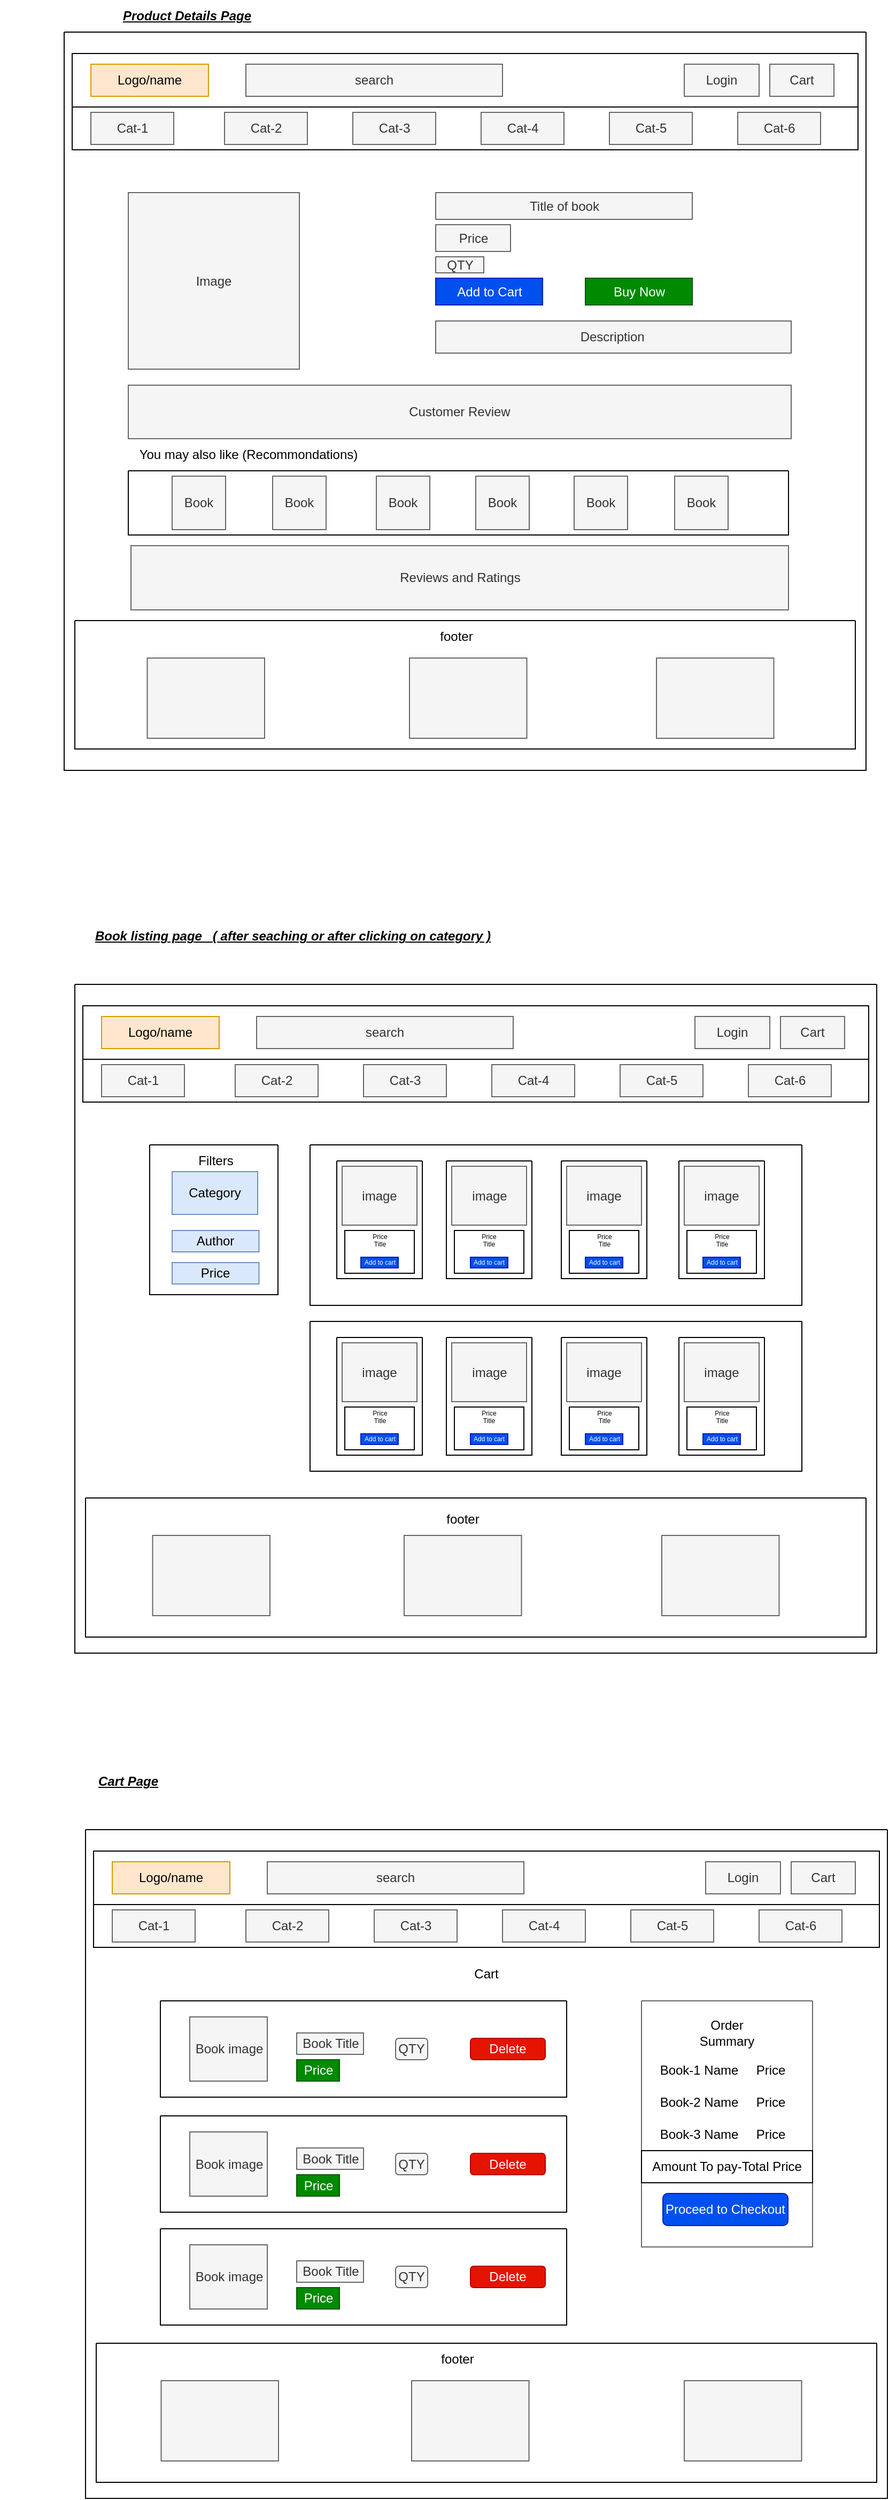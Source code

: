 <mxfile version="20.8.16" type="device"><diagram name="Page-1" id="OksWtArrL_tPQsCwZzi4"><mxGraphModel dx="1034" dy="1102" grid="1" gridSize="10" guides="1" tooltips="1" connect="1" arrows="1" fold="1" page="1" pageScale="1" pageWidth="850" pageHeight="1100" background="none" math="0" shadow="0"><root><mxCell id="0"/><mxCell id="1" parent="0"/><mxCell id="IstqmF2lYMvoqF9D-1eV-77" value="Product Details Page" style="text;html=1;align=center;verticalAlign=middle;whiteSpace=wrap;rounded=0;fontStyle=7" parent="1" vertex="1"><mxGeometry x="1270" y="60" width="170" height="30" as="geometry"/></mxCell><mxCell id="IstqmF2lYMvoqF9D-1eV-129" value="Book listing page&amp;nbsp; &amp;nbsp;( after seaching or after clicking on category )" style="text;html=1;align=center;verticalAlign=middle;whiteSpace=wrap;rounded=0;fontStyle=7" parent="1" vertex="1"><mxGeometry x="1180" y="920" width="548.25" height="30" as="geometry"/></mxCell><mxCell id="_eiZvuRm5jtYakqoUk0P-17" value="" style="swimlane;startSize=0;" parent="1" vertex="1"><mxGeometry x="1240" y="90" width="750" height="690" as="geometry"/></mxCell><mxCell id="_eiZvuRm5jtYakqoUk0P-18" value="" style="rounded=0;whiteSpace=wrap;html=1;" parent="_eiZvuRm5jtYakqoUk0P-17" vertex="1"><mxGeometry x="7.5" y="20" width="735" height="50" as="geometry"/></mxCell><mxCell id="_eiZvuRm5jtYakqoUk0P-19" value="Logo/name" style="rounded=0;whiteSpace=wrap;html=1;fillColor=#ffe6cc;strokeColor=#d79b00;" parent="_eiZvuRm5jtYakqoUk0P-17" vertex="1"><mxGeometry x="25" y="30" width="110" height="30" as="geometry"/></mxCell><mxCell id="_eiZvuRm5jtYakqoUk0P-20" value="search" style="rounded=0;whiteSpace=wrap;html=1;fillColor=#f5f5f5;fontColor=#333333;strokeColor=#666666;" parent="_eiZvuRm5jtYakqoUk0P-17" vertex="1"><mxGeometry x="170" y="30" width="240" height="30" as="geometry"/></mxCell><mxCell id="_eiZvuRm5jtYakqoUk0P-21" value="Login" style="rounded=0;whiteSpace=wrap;html=1;fillColor=#f5f5f5;fontColor=#333333;strokeColor=#666666;" parent="_eiZvuRm5jtYakqoUk0P-17" vertex="1"><mxGeometry x="580" y="30" width="70" height="30" as="geometry"/></mxCell><mxCell id="_eiZvuRm5jtYakqoUk0P-22" value="Cart" style="rounded=0;whiteSpace=wrap;html=1;fillColor=#f5f5f5;fontColor=#333333;strokeColor=#666666;" parent="_eiZvuRm5jtYakqoUk0P-17" vertex="1"><mxGeometry x="660" y="30" width="60" height="30" as="geometry"/></mxCell><mxCell id="_eiZvuRm5jtYakqoUk0P-23" value="" style="rounded=0;whiteSpace=wrap;html=1;" parent="_eiZvuRm5jtYakqoUk0P-17" vertex="1"><mxGeometry x="7.5" y="70" width="735" height="40" as="geometry"/></mxCell><mxCell id="_eiZvuRm5jtYakqoUk0P-24" value="Cat-1" style="rounded=0;whiteSpace=wrap;html=1;fillColor=#f5f5f5;fontColor=#333333;strokeColor=#666666;" parent="_eiZvuRm5jtYakqoUk0P-17" vertex="1"><mxGeometry x="25" y="75" width="77.5" height="30" as="geometry"/></mxCell><mxCell id="_eiZvuRm5jtYakqoUk0P-25" value="Cat-2" style="rounded=0;whiteSpace=wrap;html=1;fillColor=#f5f5f5;fontColor=#333333;strokeColor=#666666;" parent="_eiZvuRm5jtYakqoUk0P-17" vertex="1"><mxGeometry x="150" y="75" width="77.5" height="30" as="geometry"/></mxCell><mxCell id="_eiZvuRm5jtYakqoUk0P-26" value="Cat-3" style="rounded=0;whiteSpace=wrap;html=1;fillColor=#f5f5f5;fontColor=#333333;strokeColor=#666666;" parent="_eiZvuRm5jtYakqoUk0P-17" vertex="1"><mxGeometry x="270" y="75" width="77.5" height="30" as="geometry"/></mxCell><mxCell id="_eiZvuRm5jtYakqoUk0P-27" value="Cat-4" style="rounded=0;whiteSpace=wrap;html=1;fillColor=#f5f5f5;fontColor=#333333;strokeColor=#666666;" parent="_eiZvuRm5jtYakqoUk0P-17" vertex="1"><mxGeometry x="390" y="75" width="77.5" height="30" as="geometry"/></mxCell><mxCell id="_eiZvuRm5jtYakqoUk0P-28" value="Cat-5" style="rounded=0;whiteSpace=wrap;html=1;fillColor=#f5f5f5;fontColor=#333333;strokeColor=#666666;" parent="_eiZvuRm5jtYakqoUk0P-17" vertex="1"><mxGeometry x="510" y="75" width="77.5" height="30" as="geometry"/></mxCell><mxCell id="_eiZvuRm5jtYakqoUk0P-29" value="Cat-6" style="rounded=0;whiteSpace=wrap;html=1;fillColor=#f5f5f5;fontColor=#333333;strokeColor=#666666;" parent="_eiZvuRm5jtYakqoUk0P-17" vertex="1"><mxGeometry x="630" y="75" width="77.5" height="30" as="geometry"/></mxCell><mxCell id="_eiZvuRm5jtYakqoUk0P-30" value="Image" style="rounded=0;whiteSpace=wrap;html=1;fillColor=#f5f5f5;fontColor=#333333;strokeColor=#666666;" parent="_eiZvuRm5jtYakqoUk0P-17" vertex="1"><mxGeometry x="60" y="150" width="160" height="165" as="geometry"/></mxCell><mxCell id="_eiZvuRm5jtYakqoUk0P-31" value="Title of book" style="rounded=0;whiteSpace=wrap;html=1;fillColor=#f5f5f5;fontColor=#333333;strokeColor=#666666;" parent="_eiZvuRm5jtYakqoUk0P-17" vertex="1"><mxGeometry x="347.5" y="150" width="240" height="25" as="geometry"/></mxCell><mxCell id="_eiZvuRm5jtYakqoUk0P-32" value="Price" style="rounded=0;whiteSpace=wrap;html=1;fillColor=#f5f5f5;fontColor=#333333;strokeColor=#666666;" parent="_eiZvuRm5jtYakqoUk0P-17" vertex="1"><mxGeometry x="347.5" y="180" width="70" height="25" as="geometry"/></mxCell><mxCell id="_eiZvuRm5jtYakqoUk0P-33" value="QTY" style="rounded=0;whiteSpace=wrap;html=1;fillColor=#f5f5f5;fontColor=#333333;strokeColor=#666666;" parent="_eiZvuRm5jtYakqoUk0P-17" vertex="1"><mxGeometry x="347.5" y="210" width="45" height="15" as="geometry"/></mxCell><mxCell id="_eiZvuRm5jtYakqoUk0P-34" value="Buy Now" style="rounded=0;whiteSpace=wrap;html=1;fillColor=#008a00;fontColor=#ffffff;strokeColor=#005700;" parent="_eiZvuRm5jtYakqoUk0P-17" vertex="1"><mxGeometry x="487.5" y="230" width="100" height="25" as="geometry"/></mxCell><mxCell id="_eiZvuRm5jtYakqoUk0P-35" value="Add to Cart" style="rounded=0;whiteSpace=wrap;html=1;fillColor=#0050ef;fontColor=#ffffff;strokeColor=#001DBC;" parent="_eiZvuRm5jtYakqoUk0P-17" vertex="1"><mxGeometry x="347.5" y="230" width="100" height="25" as="geometry"/></mxCell><mxCell id="_eiZvuRm5jtYakqoUk0P-36" value="Description&amp;nbsp;" style="rounded=0;whiteSpace=wrap;html=1;fillColor=#f5f5f5;fontColor=#333333;strokeColor=#666666;" parent="_eiZvuRm5jtYakqoUk0P-17" vertex="1"><mxGeometry x="347.5" y="270" width="332.5" height="30" as="geometry"/></mxCell><mxCell id="_eiZvuRm5jtYakqoUk0P-37" value="Customer Review" style="rounded=0;whiteSpace=wrap;html=1;fillColor=#f5f5f5;strokeColor=#666666;fontColor=#333333;" parent="_eiZvuRm5jtYakqoUk0P-17" vertex="1"><mxGeometry x="60" y="330" width="620" height="50" as="geometry"/></mxCell><mxCell id="_eiZvuRm5jtYakqoUk0P-38" value="" style="swimlane;startSize=0;" parent="_eiZvuRm5jtYakqoUk0P-17" vertex="1"><mxGeometry x="60" y="410" width="617.5" height="60" as="geometry"/></mxCell><mxCell id="_eiZvuRm5jtYakqoUk0P-39" value="Book" style="rounded=0;whiteSpace=wrap;html=1;fillColor=#f5f5f5;fontColor=#333333;strokeColor=#666666;" parent="_eiZvuRm5jtYakqoUk0P-38" vertex="1"><mxGeometry x="41" y="5" width="50" height="50" as="geometry"/></mxCell><mxCell id="_eiZvuRm5jtYakqoUk0P-40" value="Book" style="rounded=0;whiteSpace=wrap;html=1;fillColor=#f5f5f5;fontColor=#333333;strokeColor=#666666;" parent="_eiZvuRm5jtYakqoUk0P-38" vertex="1"><mxGeometry x="135" y="5" width="50" height="50" as="geometry"/></mxCell><mxCell id="_eiZvuRm5jtYakqoUk0P-41" value="Book" style="rounded=0;whiteSpace=wrap;html=1;fillColor=#f5f5f5;fontColor=#333333;strokeColor=#666666;" parent="_eiZvuRm5jtYakqoUk0P-38" vertex="1"><mxGeometry x="232" y="5" width="50" height="50" as="geometry"/></mxCell><mxCell id="_eiZvuRm5jtYakqoUk0P-42" value="Book" style="rounded=0;whiteSpace=wrap;html=1;fillColor=#f5f5f5;fontColor=#333333;strokeColor=#666666;" parent="_eiZvuRm5jtYakqoUk0P-38" vertex="1"><mxGeometry x="325" y="5" width="50" height="50" as="geometry"/></mxCell><mxCell id="_eiZvuRm5jtYakqoUk0P-43" value="Book" style="rounded=0;whiteSpace=wrap;html=1;fillColor=#f5f5f5;fontColor=#333333;strokeColor=#666666;" parent="_eiZvuRm5jtYakqoUk0P-38" vertex="1"><mxGeometry x="417" y="5" width="50" height="50" as="geometry"/></mxCell><mxCell id="_eiZvuRm5jtYakqoUk0P-44" value="Book" style="rounded=0;whiteSpace=wrap;html=1;fillColor=#f5f5f5;fontColor=#333333;strokeColor=#666666;" parent="_eiZvuRm5jtYakqoUk0P-38" vertex="1"><mxGeometry x="511" y="5" width="50" height="50" as="geometry"/></mxCell><mxCell id="_eiZvuRm5jtYakqoUk0P-46" value="Reviews and Ratings" style="rounded=0;whiteSpace=wrap;html=1;fillColor=#f5f5f5;strokeColor=#666666;fontColor=#333333;" parent="_eiZvuRm5jtYakqoUk0P-17" vertex="1"><mxGeometry x="62.5" y="480" width="615" height="60" as="geometry"/></mxCell><mxCell id="_eiZvuRm5jtYakqoUk0P-45" value="You may also like (Recommondations)" style="text;html=1;align=center;verticalAlign=middle;whiteSpace=wrap;rounded=0;" parent="_eiZvuRm5jtYakqoUk0P-17" vertex="1"><mxGeometry x="45" y="380" width="255" height="30" as="geometry"/></mxCell><mxCell id="_eiZvuRm5jtYakqoUk0P-106" value="" style="swimlane;startSize=0;" parent="_eiZvuRm5jtYakqoUk0P-17" vertex="1"><mxGeometry x="10" y="550" width="730" height="120" as="geometry"/></mxCell><mxCell id="_eiZvuRm5jtYakqoUk0P-107" value="" style="rounded=0;whiteSpace=wrap;html=1;fillColor=#f5f5f5;fontColor=#333333;strokeColor=#666666;" parent="_eiZvuRm5jtYakqoUk0P-106" vertex="1"><mxGeometry x="67.75" y="35" width="109.75" height="75" as="geometry"/></mxCell><mxCell id="_eiZvuRm5jtYakqoUk0P-108" value="" style="rounded=0;whiteSpace=wrap;html=1;fillColor=#f5f5f5;fontColor=#333333;strokeColor=#666666;" parent="_eiZvuRm5jtYakqoUk0P-106" vertex="1"><mxGeometry x="313" y="35" width="109.75" height="75" as="geometry"/></mxCell><mxCell id="_eiZvuRm5jtYakqoUk0P-109" value="" style="rounded=0;whiteSpace=wrap;html=1;fillColor=#f5f5f5;fontColor=#333333;strokeColor=#666666;" parent="_eiZvuRm5jtYakqoUk0P-106" vertex="1"><mxGeometry x="544" y="35" width="109.75" height="75" as="geometry"/></mxCell><mxCell id="_eiZvuRm5jtYakqoUk0P-110" value="footer" style="text;html=1;strokeColor=none;fillColor=none;align=center;verticalAlign=middle;whiteSpace=wrap;rounded=0;" parent="_eiZvuRm5jtYakqoUk0P-106" vertex="1"><mxGeometry x="326.88" width="60" height="30" as="geometry"/></mxCell><mxCell id="XIvPi-Ywjusuaq1_9YB8-2" value="" style="swimlane;startSize=0;" parent="1" vertex="1"><mxGeometry x="1260" y="1770" width="750" height="625" as="geometry"/></mxCell><mxCell id="XIvPi-Ywjusuaq1_9YB8-3" value="" style="rounded=0;whiteSpace=wrap;html=1;" parent="XIvPi-Ywjusuaq1_9YB8-2" vertex="1"><mxGeometry x="7.5" y="20" width="735" height="50" as="geometry"/></mxCell><mxCell id="XIvPi-Ywjusuaq1_9YB8-4" value="Logo/name" style="rounded=0;whiteSpace=wrap;html=1;fillColor=#ffe6cc;strokeColor=#d79b00;" parent="XIvPi-Ywjusuaq1_9YB8-2" vertex="1"><mxGeometry x="25" y="30" width="110" height="30" as="geometry"/></mxCell><mxCell id="XIvPi-Ywjusuaq1_9YB8-5" value="search" style="rounded=0;whiteSpace=wrap;html=1;fillColor=#f5f5f5;fontColor=#333333;strokeColor=#666666;" parent="XIvPi-Ywjusuaq1_9YB8-2" vertex="1"><mxGeometry x="170" y="30" width="240" height="30" as="geometry"/></mxCell><mxCell id="XIvPi-Ywjusuaq1_9YB8-6" value="Login" style="rounded=0;whiteSpace=wrap;html=1;fillColor=#f5f5f5;fontColor=#333333;strokeColor=#666666;" parent="XIvPi-Ywjusuaq1_9YB8-2" vertex="1"><mxGeometry x="580" y="30" width="70" height="30" as="geometry"/></mxCell><mxCell id="XIvPi-Ywjusuaq1_9YB8-7" value="Cart" style="rounded=0;whiteSpace=wrap;html=1;fillColor=#f5f5f5;fontColor=#333333;strokeColor=#666666;" parent="XIvPi-Ywjusuaq1_9YB8-2" vertex="1"><mxGeometry x="660" y="30" width="60" height="30" as="geometry"/></mxCell><mxCell id="XIvPi-Ywjusuaq1_9YB8-8" value="" style="rounded=0;whiteSpace=wrap;html=1;" parent="XIvPi-Ywjusuaq1_9YB8-2" vertex="1"><mxGeometry x="7.5" y="70" width="735" height="40" as="geometry"/></mxCell><mxCell id="XIvPi-Ywjusuaq1_9YB8-9" value="Cat-1" style="rounded=0;whiteSpace=wrap;html=1;fillColor=#f5f5f5;fontColor=#333333;strokeColor=#666666;" parent="XIvPi-Ywjusuaq1_9YB8-2" vertex="1"><mxGeometry x="25" y="75" width="77.5" height="30" as="geometry"/></mxCell><mxCell id="XIvPi-Ywjusuaq1_9YB8-10" value="Cat-2" style="rounded=0;whiteSpace=wrap;html=1;fillColor=#f5f5f5;fontColor=#333333;strokeColor=#666666;" parent="XIvPi-Ywjusuaq1_9YB8-2" vertex="1"><mxGeometry x="150" y="75" width="77.5" height="30" as="geometry"/></mxCell><mxCell id="XIvPi-Ywjusuaq1_9YB8-11" value="Cat-3" style="rounded=0;whiteSpace=wrap;html=1;fillColor=#f5f5f5;fontColor=#333333;strokeColor=#666666;" parent="XIvPi-Ywjusuaq1_9YB8-2" vertex="1"><mxGeometry x="270" y="75" width="77.5" height="30" as="geometry"/></mxCell><mxCell id="XIvPi-Ywjusuaq1_9YB8-12" value="Cat-4" style="rounded=0;whiteSpace=wrap;html=1;fillColor=#f5f5f5;fontColor=#333333;strokeColor=#666666;" parent="XIvPi-Ywjusuaq1_9YB8-2" vertex="1"><mxGeometry x="390" y="75" width="77.5" height="30" as="geometry"/></mxCell><mxCell id="XIvPi-Ywjusuaq1_9YB8-13" value="Cat-5" style="rounded=0;whiteSpace=wrap;html=1;fillColor=#f5f5f5;fontColor=#333333;strokeColor=#666666;" parent="XIvPi-Ywjusuaq1_9YB8-2" vertex="1"><mxGeometry x="510" y="75" width="77.5" height="30" as="geometry"/></mxCell><mxCell id="XIvPi-Ywjusuaq1_9YB8-14" value="Cat-6" style="rounded=0;whiteSpace=wrap;html=1;fillColor=#f5f5f5;fontColor=#333333;strokeColor=#666666;" parent="XIvPi-Ywjusuaq1_9YB8-2" vertex="1"><mxGeometry x="630" y="75" width="77.5" height="30" as="geometry"/></mxCell><mxCell id="XIvPi-Ywjusuaq1_9YB8-54" value="" style="swimlane;startSize=0;" parent="XIvPi-Ywjusuaq1_9YB8-2" vertex="1"><mxGeometry x="10" y="480" width="730" height="130" as="geometry"/></mxCell><mxCell id="XIvPi-Ywjusuaq1_9YB8-55" value="" style="rounded=0;whiteSpace=wrap;html=1;fillColor=#f5f5f5;fontColor=#333333;strokeColor=#666666;" parent="XIvPi-Ywjusuaq1_9YB8-54" vertex="1"><mxGeometry x="60.75" y="35" width="109.75" height="75" as="geometry"/></mxCell><mxCell id="XIvPi-Ywjusuaq1_9YB8-56" value="" style="rounded=0;whiteSpace=wrap;html=1;fillColor=#f5f5f5;fontColor=#333333;strokeColor=#666666;" parent="XIvPi-Ywjusuaq1_9YB8-54" vertex="1"><mxGeometry x="295" y="35" width="109.75" height="75" as="geometry"/></mxCell><mxCell id="XIvPi-Ywjusuaq1_9YB8-57" value="" style="rounded=0;whiteSpace=wrap;html=1;fillColor=#f5f5f5;fontColor=#333333;strokeColor=#666666;" parent="XIvPi-Ywjusuaq1_9YB8-54" vertex="1"><mxGeometry x="550" y="35" width="109.75" height="75" as="geometry"/></mxCell><mxCell id="XIvPi-Ywjusuaq1_9YB8-58" value="footer" style="text;html=1;strokeColor=none;fillColor=none;align=center;verticalAlign=middle;whiteSpace=wrap;rounded=0;" parent="XIvPi-Ywjusuaq1_9YB8-54" vertex="1"><mxGeometry x="307.88" width="60" height="30" as="geometry"/></mxCell><mxCell id="XIvPi-Ywjusuaq1_9YB8-60" value="Cart" style="text;html=1;strokeColor=none;fillColor=none;align=center;verticalAlign=middle;whiteSpace=wrap;rounded=0;" parent="XIvPi-Ywjusuaq1_9YB8-2" vertex="1"><mxGeometry x="345" y="120" width="60" height="30" as="geometry"/></mxCell><mxCell id="XIvPi-Ywjusuaq1_9YB8-62" value="" style="swimlane;startSize=0;fillColor=#f5f5f5;strokeColor=#666666;fontColor=#333333;" parent="XIvPi-Ywjusuaq1_9YB8-2" vertex="1"><mxGeometry x="520" y="160" width="160" height="230" as="geometry"/></mxCell><mxCell id="XIvPi-Ywjusuaq1_9YB8-81" value="Order Summary" style="text;html=1;strokeColor=none;fillColor=none;align=center;verticalAlign=middle;whiteSpace=wrap;rounded=0;" parent="XIvPi-Ywjusuaq1_9YB8-62" vertex="1"><mxGeometry x="50" y="15" width="60" height="30" as="geometry"/></mxCell><mxCell id="XIvPi-Ywjusuaq1_9YB8-85" value="Book-1 Name&amp;nbsp; &amp;nbsp; &amp;nbsp;Price" style="text;html=1;strokeColor=none;fillColor=none;align=center;verticalAlign=middle;whiteSpace=wrap;rounded=0;" parent="XIvPi-Ywjusuaq1_9YB8-62" vertex="1"><mxGeometry x="6" y="50" width="140" height="30" as="geometry"/></mxCell><mxCell id="XIvPi-Ywjusuaq1_9YB8-86" value="Book-2 Name&amp;nbsp; &amp;nbsp; &amp;nbsp;Price" style="text;html=1;strokeColor=none;fillColor=none;align=center;verticalAlign=middle;whiteSpace=wrap;rounded=0;" parent="XIvPi-Ywjusuaq1_9YB8-62" vertex="1"><mxGeometry x="6" y="80" width="140" height="30" as="geometry"/></mxCell><mxCell id="XIvPi-Ywjusuaq1_9YB8-87" value="Book-3 Name&amp;nbsp; &amp;nbsp; &amp;nbsp;Price" style="text;html=1;strokeColor=none;fillColor=none;align=center;verticalAlign=middle;whiteSpace=wrap;rounded=0;" parent="XIvPi-Ywjusuaq1_9YB8-62" vertex="1"><mxGeometry x="6" y="110" width="140" height="30" as="geometry"/></mxCell><mxCell id="XIvPi-Ywjusuaq1_9YB8-90" value="Amount To pay-Total Price" style="rounded=0;whiteSpace=wrap;html=1;" parent="XIvPi-Ywjusuaq1_9YB8-62" vertex="1"><mxGeometry y="140" width="160" height="30" as="geometry"/></mxCell><mxCell id="XIvPi-Ywjusuaq1_9YB8-91" value="Proceed to Checkout" style="rounded=1;whiteSpace=wrap;html=1;fillColor=#0050ef;fontColor=#ffffff;strokeColor=#001DBC;" parent="XIvPi-Ywjusuaq1_9YB8-62" vertex="1"><mxGeometry x="20" y="180" width="117" height="30" as="geometry"/></mxCell><mxCell id="XIvPi-Ywjusuaq1_9YB8-61" value="" style="swimlane;startSize=0;" parent="XIvPi-Ywjusuaq1_9YB8-2" vertex="1"><mxGeometry x="70" y="160" width="380" height="90" as="geometry"/></mxCell><mxCell id="XIvPi-Ywjusuaq1_9YB8-64" value="Book image" style="rounded=0;whiteSpace=wrap;html=1;fillColor=#f5f5f5;fontColor=#333333;strokeColor=#666666;" parent="XIvPi-Ywjusuaq1_9YB8-61" vertex="1"><mxGeometry x="27.5" y="15" width="72.5" height="60" as="geometry"/></mxCell><mxCell id="XIvPi-Ywjusuaq1_9YB8-65" value="Book Title" style="rounded=0;whiteSpace=wrap;html=1;fillColor=#f5f5f5;fontColor=#333333;strokeColor=#666666;" parent="XIvPi-Ywjusuaq1_9YB8-61" vertex="1"><mxGeometry x="127.5" y="30" width="62.5" height="20" as="geometry"/></mxCell><mxCell id="XIvPi-Ywjusuaq1_9YB8-66" value="Price" style="rounded=0;whiteSpace=wrap;html=1;fillColor=#008a00;fontColor=#ffffff;strokeColor=#005700;" parent="XIvPi-Ywjusuaq1_9YB8-61" vertex="1"><mxGeometry x="127.5" y="55" width="40" height="20" as="geometry"/></mxCell><mxCell id="XIvPi-Ywjusuaq1_9YB8-67" value="QTY" style="rounded=1;whiteSpace=wrap;html=1;fillColor=#f5f5f5;fontColor=#333333;strokeColor=#666666;" parent="XIvPi-Ywjusuaq1_9YB8-61" vertex="1"><mxGeometry x="220" y="35" width="30" height="20" as="geometry"/></mxCell><mxCell id="XIvPi-Ywjusuaq1_9YB8-68" value="Delete" style="rounded=1;whiteSpace=wrap;html=1;fillColor=#e51400;fontColor=#ffffff;strokeColor=#B20000;" parent="XIvPi-Ywjusuaq1_9YB8-61" vertex="1"><mxGeometry x="290" y="35" width="70" height="20" as="geometry"/></mxCell><mxCell id="XIvPi-Ywjusuaq1_9YB8-69" value="" style="swimlane;startSize=0;" parent="XIvPi-Ywjusuaq1_9YB8-2" vertex="1"><mxGeometry x="70" y="267.5" width="380" height="90" as="geometry"/></mxCell><mxCell id="XIvPi-Ywjusuaq1_9YB8-70" value="Book image" style="rounded=0;whiteSpace=wrap;html=1;fillColor=#f5f5f5;fontColor=#333333;strokeColor=#666666;" parent="XIvPi-Ywjusuaq1_9YB8-69" vertex="1"><mxGeometry x="27.5" y="15" width="72.5" height="60" as="geometry"/></mxCell><mxCell id="XIvPi-Ywjusuaq1_9YB8-71" value="Book Title" style="rounded=0;whiteSpace=wrap;html=1;fillColor=#f5f5f5;fontColor=#333333;strokeColor=#666666;" parent="XIvPi-Ywjusuaq1_9YB8-69" vertex="1"><mxGeometry x="127.5" y="30" width="62.5" height="20" as="geometry"/></mxCell><mxCell id="XIvPi-Ywjusuaq1_9YB8-72" value="Price" style="rounded=0;whiteSpace=wrap;html=1;fillColor=#008a00;fontColor=#ffffff;strokeColor=#005700;" parent="XIvPi-Ywjusuaq1_9YB8-69" vertex="1"><mxGeometry x="127.5" y="55" width="40" height="20" as="geometry"/></mxCell><mxCell id="XIvPi-Ywjusuaq1_9YB8-73" value="QTY" style="rounded=1;whiteSpace=wrap;html=1;fillColor=#f5f5f5;fontColor=#333333;strokeColor=#666666;" parent="XIvPi-Ywjusuaq1_9YB8-69" vertex="1"><mxGeometry x="220" y="35" width="30" height="20" as="geometry"/></mxCell><mxCell id="XIvPi-Ywjusuaq1_9YB8-74" value="Delete" style="rounded=1;whiteSpace=wrap;html=1;fillColor=#e51400;fontColor=#ffffff;strokeColor=#B20000;" parent="XIvPi-Ywjusuaq1_9YB8-69" vertex="1"><mxGeometry x="290" y="35" width="70" height="20" as="geometry"/></mxCell><mxCell id="XIvPi-Ywjusuaq1_9YB8-75" value="" style="swimlane;startSize=0;" parent="XIvPi-Ywjusuaq1_9YB8-2" vertex="1"><mxGeometry x="70" y="373" width="380" height="90" as="geometry"/></mxCell><mxCell id="XIvPi-Ywjusuaq1_9YB8-76" value="Book image" style="rounded=0;whiteSpace=wrap;html=1;fillColor=#f5f5f5;fontColor=#333333;strokeColor=#666666;" parent="XIvPi-Ywjusuaq1_9YB8-75" vertex="1"><mxGeometry x="27.5" y="15" width="72.5" height="60" as="geometry"/></mxCell><mxCell id="XIvPi-Ywjusuaq1_9YB8-77" value="Book Title" style="rounded=0;whiteSpace=wrap;html=1;fillColor=#f5f5f5;fontColor=#333333;strokeColor=#666666;" parent="XIvPi-Ywjusuaq1_9YB8-75" vertex="1"><mxGeometry x="127.5" y="30" width="62.5" height="20" as="geometry"/></mxCell><mxCell id="XIvPi-Ywjusuaq1_9YB8-78" value="Price" style="rounded=0;whiteSpace=wrap;html=1;fillColor=#008a00;fontColor=#ffffff;strokeColor=#005700;" parent="XIvPi-Ywjusuaq1_9YB8-75" vertex="1"><mxGeometry x="127.5" y="55" width="40" height="20" as="geometry"/></mxCell><mxCell id="XIvPi-Ywjusuaq1_9YB8-79" value="QTY" style="rounded=1;whiteSpace=wrap;html=1;fillColor=#f5f5f5;fontColor=#333333;strokeColor=#666666;" parent="XIvPi-Ywjusuaq1_9YB8-75" vertex="1"><mxGeometry x="220" y="35" width="30" height="20" as="geometry"/></mxCell><mxCell id="XIvPi-Ywjusuaq1_9YB8-80" value="Delete" style="rounded=1;whiteSpace=wrap;html=1;fillColor=#e51400;fontColor=#ffffff;strokeColor=#B20000;" parent="XIvPi-Ywjusuaq1_9YB8-75" vertex="1"><mxGeometry x="290" y="35" width="70" height="20" as="geometry"/></mxCell><mxCell id="XIvPi-Ywjusuaq1_9YB8-92" value="Cart Page" style="text;html=1;strokeColor=none;fillColor=none;align=center;verticalAlign=middle;whiteSpace=wrap;rounded=0;fontStyle=7" parent="1" vertex="1"><mxGeometry x="1270" y="1710" width="60" height="30" as="geometry"/></mxCell><mxCell id="y9b3Ebaeyprg3HL0BQ5n-1" value="" style="swimlane;startSize=0;" vertex="1" parent="1"><mxGeometry x="1250" y="980" width="750" height="625" as="geometry"/></mxCell><mxCell id="y9b3Ebaeyprg3HL0BQ5n-2" value="" style="rounded=0;whiteSpace=wrap;html=1;" vertex="1" parent="y9b3Ebaeyprg3HL0BQ5n-1"><mxGeometry x="7.5" y="20" width="735" height="50" as="geometry"/></mxCell><mxCell id="y9b3Ebaeyprg3HL0BQ5n-3" value="Logo/name" style="rounded=0;whiteSpace=wrap;html=1;fillColor=#ffe6cc;strokeColor=#d79b00;" vertex="1" parent="y9b3Ebaeyprg3HL0BQ5n-1"><mxGeometry x="25" y="30" width="110" height="30" as="geometry"/></mxCell><mxCell id="y9b3Ebaeyprg3HL0BQ5n-4" value="search" style="rounded=0;whiteSpace=wrap;html=1;fillColor=#f5f5f5;fontColor=#333333;strokeColor=#666666;" vertex="1" parent="y9b3Ebaeyprg3HL0BQ5n-1"><mxGeometry x="170" y="30" width="240" height="30" as="geometry"/></mxCell><mxCell id="y9b3Ebaeyprg3HL0BQ5n-5" value="Login" style="rounded=0;whiteSpace=wrap;html=1;fillColor=#f5f5f5;fontColor=#333333;strokeColor=#666666;" vertex="1" parent="y9b3Ebaeyprg3HL0BQ5n-1"><mxGeometry x="580" y="30" width="70" height="30" as="geometry"/></mxCell><mxCell id="y9b3Ebaeyprg3HL0BQ5n-6" value="Cart" style="rounded=0;whiteSpace=wrap;html=1;fillColor=#f5f5f5;fontColor=#333333;strokeColor=#666666;" vertex="1" parent="y9b3Ebaeyprg3HL0BQ5n-1"><mxGeometry x="660" y="30" width="60" height="30" as="geometry"/></mxCell><mxCell id="y9b3Ebaeyprg3HL0BQ5n-7" value="" style="rounded=0;whiteSpace=wrap;html=1;" vertex="1" parent="y9b3Ebaeyprg3HL0BQ5n-1"><mxGeometry x="7.5" y="70" width="735" height="40" as="geometry"/></mxCell><mxCell id="y9b3Ebaeyprg3HL0BQ5n-8" value="Cat-1" style="rounded=0;whiteSpace=wrap;html=1;fillColor=#f5f5f5;fontColor=#333333;strokeColor=#666666;" vertex="1" parent="y9b3Ebaeyprg3HL0BQ5n-1"><mxGeometry x="25" y="75" width="77.5" height="30" as="geometry"/></mxCell><mxCell id="y9b3Ebaeyprg3HL0BQ5n-9" value="Cat-2" style="rounded=0;whiteSpace=wrap;html=1;fillColor=#f5f5f5;fontColor=#333333;strokeColor=#666666;" vertex="1" parent="y9b3Ebaeyprg3HL0BQ5n-1"><mxGeometry x="150" y="75" width="77.5" height="30" as="geometry"/></mxCell><mxCell id="y9b3Ebaeyprg3HL0BQ5n-10" value="Cat-3" style="rounded=0;whiteSpace=wrap;html=1;fillColor=#f5f5f5;fontColor=#333333;strokeColor=#666666;" vertex="1" parent="y9b3Ebaeyprg3HL0BQ5n-1"><mxGeometry x="270" y="75" width="77.5" height="30" as="geometry"/></mxCell><mxCell id="y9b3Ebaeyprg3HL0BQ5n-11" value="Cat-4" style="rounded=0;whiteSpace=wrap;html=1;fillColor=#f5f5f5;fontColor=#333333;strokeColor=#666666;" vertex="1" parent="y9b3Ebaeyprg3HL0BQ5n-1"><mxGeometry x="390" y="75" width="77.5" height="30" as="geometry"/></mxCell><mxCell id="y9b3Ebaeyprg3HL0BQ5n-12" value="Cat-5" style="rounded=0;whiteSpace=wrap;html=1;fillColor=#f5f5f5;fontColor=#333333;strokeColor=#666666;" vertex="1" parent="y9b3Ebaeyprg3HL0BQ5n-1"><mxGeometry x="510" y="75" width="77.5" height="30" as="geometry"/></mxCell><mxCell id="y9b3Ebaeyprg3HL0BQ5n-13" value="Cat-6" style="rounded=0;whiteSpace=wrap;html=1;fillColor=#f5f5f5;fontColor=#333333;strokeColor=#666666;" vertex="1" parent="y9b3Ebaeyprg3HL0BQ5n-1"><mxGeometry x="630" y="75" width="77.5" height="30" as="geometry"/></mxCell><mxCell id="y9b3Ebaeyprg3HL0BQ5n-14" value="" style="swimlane;startSize=0;" vertex="1" parent="y9b3Ebaeyprg3HL0BQ5n-1"><mxGeometry x="70" y="150" width="120" height="140" as="geometry"/></mxCell><mxCell id="y9b3Ebaeyprg3HL0BQ5n-15" value="Category" style="rounded=0;whiteSpace=wrap;html=1;fillColor=#dae8fc;strokeColor=#6c8ebf;" vertex="1" parent="y9b3Ebaeyprg3HL0BQ5n-14"><mxGeometry x="21" y="25" width="80" height="40" as="geometry"/></mxCell><mxCell id="y9b3Ebaeyprg3HL0BQ5n-16" value="Author" style="rounded=0;whiteSpace=wrap;html=1;fillColor=#dae8fc;strokeColor=#6c8ebf;" vertex="1" parent="y9b3Ebaeyprg3HL0BQ5n-14"><mxGeometry x="21" y="80" width="81.25" height="20" as="geometry"/></mxCell><mxCell id="y9b3Ebaeyprg3HL0BQ5n-17" value="Price" style="rounded=0;whiteSpace=wrap;html=1;fillColor=#dae8fc;strokeColor=#6c8ebf;" vertex="1" parent="y9b3Ebaeyprg3HL0BQ5n-14"><mxGeometry x="21" y="110" width="81.25" height="20" as="geometry"/></mxCell><mxCell id="y9b3Ebaeyprg3HL0BQ5n-18" value="Filters" style="text;html=1;align=center;verticalAlign=middle;whiteSpace=wrap;rounded=0;" vertex="1" parent="y9b3Ebaeyprg3HL0BQ5n-14"><mxGeometry x="31.63" width="60" height="30" as="geometry"/></mxCell><mxCell id="y9b3Ebaeyprg3HL0BQ5n-19" value="" style="swimlane;startSize=0;" vertex="1" parent="y9b3Ebaeyprg3HL0BQ5n-1"><mxGeometry x="220" y="150" width="460" height="150" as="geometry"/></mxCell><mxCell id="y9b3Ebaeyprg3HL0BQ5n-20" value="" style="swimlane;startSize=0;" vertex="1" parent="y9b3Ebaeyprg3HL0BQ5n-19"><mxGeometry x="127.5" y="15" width="80" height="110" as="geometry"/></mxCell><mxCell id="y9b3Ebaeyprg3HL0BQ5n-21" value="image" style="rounded=0;whiteSpace=wrap;html=1;fillColor=#f5f5f5;fontColor=#333333;strokeColor=#666666;" vertex="1" parent="y9b3Ebaeyprg3HL0BQ5n-20"><mxGeometry x="5" y="5" width="70" height="55" as="geometry"/></mxCell><mxCell id="y9b3Ebaeyprg3HL0BQ5n-22" value="Price&lt;div&gt;Title&lt;/div&gt;&lt;div&gt;&lt;br&gt;&lt;/div&gt;&lt;div&gt;&lt;br&gt;&lt;/div&gt;&lt;div&gt;&lt;br&gt;&lt;/div&gt;" style="rounded=0;whiteSpace=wrap;html=1;fontSize=6;" vertex="1" parent="y9b3Ebaeyprg3HL0BQ5n-20"><mxGeometry x="7.5" y="65" width="65" height="40" as="geometry"/></mxCell><mxCell id="y9b3Ebaeyprg3HL0BQ5n-23" value="Add to cart" style="rounded=0;whiteSpace=wrap;html=1;fontSize=6;fillColor=#0050ef;fontColor=#ffffff;strokeColor=#001DBC;" vertex="1" parent="y9b3Ebaeyprg3HL0BQ5n-20"><mxGeometry x="22.5" y="90" width="35" height="10" as="geometry"/></mxCell><mxCell id="y9b3Ebaeyprg3HL0BQ5n-24" value="" style="swimlane;startSize=0;" vertex="1" parent="y9b3Ebaeyprg3HL0BQ5n-19"><mxGeometry x="235" y="15" width="80" height="110" as="geometry"/></mxCell><mxCell id="y9b3Ebaeyprg3HL0BQ5n-25" value="image" style="rounded=0;whiteSpace=wrap;html=1;fillColor=#f5f5f5;fontColor=#333333;strokeColor=#666666;" vertex="1" parent="y9b3Ebaeyprg3HL0BQ5n-24"><mxGeometry x="5" y="5" width="70" height="55" as="geometry"/></mxCell><mxCell id="y9b3Ebaeyprg3HL0BQ5n-26" value="Price&lt;div&gt;Title&lt;/div&gt;&lt;div&gt;&lt;br&gt;&lt;/div&gt;&lt;div&gt;&lt;br&gt;&lt;/div&gt;&lt;div&gt;&lt;br&gt;&lt;/div&gt;" style="rounded=0;whiteSpace=wrap;html=1;fontSize=6;" vertex="1" parent="y9b3Ebaeyprg3HL0BQ5n-24"><mxGeometry x="7.5" y="65" width="65" height="40" as="geometry"/></mxCell><mxCell id="y9b3Ebaeyprg3HL0BQ5n-27" value="Add to cart" style="rounded=0;whiteSpace=wrap;html=1;fontSize=6;fillColor=#0050ef;fontColor=#ffffff;strokeColor=#001DBC;" vertex="1" parent="y9b3Ebaeyprg3HL0BQ5n-24"><mxGeometry x="22.5" y="90" width="35" height="10" as="geometry"/></mxCell><mxCell id="y9b3Ebaeyprg3HL0BQ5n-28" value="" style="swimlane;startSize=0;" vertex="1" parent="y9b3Ebaeyprg3HL0BQ5n-19"><mxGeometry x="345" y="15" width="80" height="110" as="geometry"/></mxCell><mxCell id="y9b3Ebaeyprg3HL0BQ5n-29" value="image" style="rounded=0;whiteSpace=wrap;html=1;fillColor=#f5f5f5;fontColor=#333333;strokeColor=#666666;" vertex="1" parent="y9b3Ebaeyprg3HL0BQ5n-28"><mxGeometry x="5" y="5" width="70" height="55" as="geometry"/></mxCell><mxCell id="y9b3Ebaeyprg3HL0BQ5n-30" value="Price&lt;div&gt;Title&lt;/div&gt;&lt;div&gt;&lt;br&gt;&lt;/div&gt;&lt;div&gt;&lt;br&gt;&lt;/div&gt;&lt;div&gt;&lt;br&gt;&lt;/div&gt;" style="rounded=0;whiteSpace=wrap;html=1;fontSize=6;" vertex="1" parent="y9b3Ebaeyprg3HL0BQ5n-28"><mxGeometry x="7.5" y="65" width="65" height="40" as="geometry"/></mxCell><mxCell id="y9b3Ebaeyprg3HL0BQ5n-31" value="Add to cart" style="rounded=0;whiteSpace=wrap;html=1;fontSize=6;fillColor=#0050ef;fontColor=#ffffff;strokeColor=#001DBC;" vertex="1" parent="y9b3Ebaeyprg3HL0BQ5n-28"><mxGeometry x="22.5" y="90" width="35" height="10" as="geometry"/></mxCell><mxCell id="y9b3Ebaeyprg3HL0BQ5n-32" value="" style="swimlane;startSize=0;" vertex="1" parent="y9b3Ebaeyprg3HL0BQ5n-19"><mxGeometry x="25" y="15" width="80" height="110" as="geometry"/></mxCell><mxCell id="y9b3Ebaeyprg3HL0BQ5n-33" value="image" style="rounded=0;whiteSpace=wrap;html=1;fillColor=#f5f5f5;fontColor=#333333;strokeColor=#666666;" vertex="1" parent="y9b3Ebaeyprg3HL0BQ5n-32"><mxGeometry x="5" y="5" width="70" height="55" as="geometry"/></mxCell><mxCell id="y9b3Ebaeyprg3HL0BQ5n-34" value="Price&lt;div&gt;Title&lt;/div&gt;&lt;div&gt;&lt;br&gt;&lt;/div&gt;&lt;div&gt;&lt;br&gt;&lt;/div&gt;&lt;div&gt;&lt;br&gt;&lt;/div&gt;" style="rounded=0;whiteSpace=wrap;html=1;fontSize=6;" vertex="1" parent="y9b3Ebaeyprg3HL0BQ5n-32"><mxGeometry x="7.5" y="65" width="65" height="40" as="geometry"/></mxCell><mxCell id="y9b3Ebaeyprg3HL0BQ5n-35" value="Add to cart" style="rounded=0;whiteSpace=wrap;html=1;fontSize=6;fillColor=#0050ef;fontColor=#ffffff;strokeColor=#001DBC;" vertex="1" parent="y9b3Ebaeyprg3HL0BQ5n-32"><mxGeometry x="22.5" y="90" width="35" height="10" as="geometry"/></mxCell><mxCell id="y9b3Ebaeyprg3HL0BQ5n-36" value="" style="swimlane;startSize=0;" vertex="1" parent="y9b3Ebaeyprg3HL0BQ5n-1"><mxGeometry x="220" y="315" width="460" height="140" as="geometry"/></mxCell><mxCell id="y9b3Ebaeyprg3HL0BQ5n-37" value="" style="swimlane;startSize=0;" vertex="1" parent="y9b3Ebaeyprg3HL0BQ5n-36"><mxGeometry x="127.5" y="15" width="80" height="110" as="geometry"/></mxCell><mxCell id="y9b3Ebaeyprg3HL0BQ5n-38" value="image" style="rounded=0;whiteSpace=wrap;html=1;fillColor=#f5f5f5;fontColor=#333333;strokeColor=#666666;" vertex="1" parent="y9b3Ebaeyprg3HL0BQ5n-37"><mxGeometry x="5" y="5" width="70" height="55" as="geometry"/></mxCell><mxCell id="y9b3Ebaeyprg3HL0BQ5n-39" value="Price&lt;div&gt;Title&lt;/div&gt;&lt;div&gt;&lt;br&gt;&lt;/div&gt;&lt;div&gt;&lt;br&gt;&lt;/div&gt;&lt;div&gt;&lt;br&gt;&lt;/div&gt;" style="rounded=0;whiteSpace=wrap;html=1;fontSize=6;" vertex="1" parent="y9b3Ebaeyprg3HL0BQ5n-37"><mxGeometry x="7.5" y="65" width="65" height="40" as="geometry"/></mxCell><mxCell id="y9b3Ebaeyprg3HL0BQ5n-40" value="Add to cart" style="rounded=0;whiteSpace=wrap;html=1;fontSize=6;fillColor=#0050ef;fontColor=#ffffff;strokeColor=#001DBC;" vertex="1" parent="y9b3Ebaeyprg3HL0BQ5n-37"><mxGeometry x="22.5" y="90" width="35" height="10" as="geometry"/></mxCell><mxCell id="y9b3Ebaeyprg3HL0BQ5n-41" value="" style="swimlane;startSize=0;" vertex="1" parent="y9b3Ebaeyprg3HL0BQ5n-36"><mxGeometry x="235" y="15" width="80" height="110" as="geometry"/></mxCell><mxCell id="y9b3Ebaeyprg3HL0BQ5n-42" value="image" style="rounded=0;whiteSpace=wrap;html=1;fillColor=#f5f5f5;fontColor=#333333;strokeColor=#666666;" vertex="1" parent="y9b3Ebaeyprg3HL0BQ5n-41"><mxGeometry x="5" y="5" width="70" height="55" as="geometry"/></mxCell><mxCell id="y9b3Ebaeyprg3HL0BQ5n-43" value="Price&lt;div&gt;Title&lt;/div&gt;&lt;div&gt;&lt;br&gt;&lt;/div&gt;&lt;div&gt;&lt;br&gt;&lt;/div&gt;&lt;div&gt;&lt;br&gt;&lt;/div&gt;" style="rounded=0;whiteSpace=wrap;html=1;fontSize=6;" vertex="1" parent="y9b3Ebaeyprg3HL0BQ5n-41"><mxGeometry x="7.5" y="65" width="65" height="40" as="geometry"/></mxCell><mxCell id="y9b3Ebaeyprg3HL0BQ5n-44" value="Add to cart" style="rounded=0;whiteSpace=wrap;html=1;fontSize=6;fillColor=#0050ef;fontColor=#ffffff;strokeColor=#001DBC;" vertex="1" parent="y9b3Ebaeyprg3HL0BQ5n-41"><mxGeometry x="22.5" y="90" width="35" height="10" as="geometry"/></mxCell><mxCell id="y9b3Ebaeyprg3HL0BQ5n-45" value="" style="swimlane;startSize=0;" vertex="1" parent="y9b3Ebaeyprg3HL0BQ5n-36"><mxGeometry x="345" y="15" width="80" height="110" as="geometry"/></mxCell><mxCell id="y9b3Ebaeyprg3HL0BQ5n-46" value="image" style="rounded=0;whiteSpace=wrap;html=1;fillColor=#f5f5f5;fontColor=#333333;strokeColor=#666666;" vertex="1" parent="y9b3Ebaeyprg3HL0BQ5n-45"><mxGeometry x="5" y="5" width="70" height="55" as="geometry"/></mxCell><mxCell id="y9b3Ebaeyprg3HL0BQ5n-47" value="Price&lt;div&gt;Title&lt;/div&gt;&lt;div&gt;&lt;br&gt;&lt;/div&gt;&lt;div&gt;&lt;br&gt;&lt;/div&gt;&lt;div&gt;&lt;br&gt;&lt;/div&gt;" style="rounded=0;whiteSpace=wrap;html=1;fontSize=6;" vertex="1" parent="y9b3Ebaeyprg3HL0BQ5n-45"><mxGeometry x="7.5" y="65" width="65" height="40" as="geometry"/></mxCell><mxCell id="y9b3Ebaeyprg3HL0BQ5n-48" value="Add to cart" style="rounded=0;whiteSpace=wrap;html=1;fontSize=6;fillColor=#0050ef;fontColor=#ffffff;strokeColor=#001DBC;" vertex="1" parent="y9b3Ebaeyprg3HL0BQ5n-45"><mxGeometry x="22.5" y="90" width="35" height="10" as="geometry"/></mxCell><mxCell id="y9b3Ebaeyprg3HL0BQ5n-49" value="" style="swimlane;startSize=0;" vertex="1" parent="y9b3Ebaeyprg3HL0BQ5n-36"><mxGeometry x="25" y="15" width="80" height="110" as="geometry"/></mxCell><mxCell id="y9b3Ebaeyprg3HL0BQ5n-50" value="image" style="rounded=0;whiteSpace=wrap;html=1;fillColor=#f5f5f5;fontColor=#333333;strokeColor=#666666;" vertex="1" parent="y9b3Ebaeyprg3HL0BQ5n-49"><mxGeometry x="5" y="5" width="70" height="55" as="geometry"/></mxCell><mxCell id="y9b3Ebaeyprg3HL0BQ5n-51" value="Price&lt;div&gt;Title&lt;/div&gt;&lt;div&gt;&lt;br&gt;&lt;/div&gt;&lt;div&gt;&lt;br&gt;&lt;/div&gt;&lt;div&gt;&lt;br&gt;&lt;/div&gt;" style="rounded=0;whiteSpace=wrap;html=1;fontSize=6;" vertex="1" parent="y9b3Ebaeyprg3HL0BQ5n-49"><mxGeometry x="7.5" y="65" width="65" height="40" as="geometry"/></mxCell><mxCell id="y9b3Ebaeyprg3HL0BQ5n-52" value="Add to cart" style="rounded=0;whiteSpace=wrap;html=1;fontSize=6;fillColor=#0050ef;fontColor=#ffffff;strokeColor=#001DBC;" vertex="1" parent="y9b3Ebaeyprg3HL0BQ5n-49"><mxGeometry x="22.5" y="90" width="35" height="10" as="geometry"/></mxCell><mxCell id="y9b3Ebaeyprg3HL0BQ5n-53" value="" style="swimlane;startSize=0;" vertex="1" parent="y9b3Ebaeyprg3HL0BQ5n-1"><mxGeometry x="10" y="480" width="730" height="130" as="geometry"/></mxCell><mxCell id="y9b3Ebaeyprg3HL0BQ5n-54" value="" style="rounded=0;whiteSpace=wrap;html=1;fillColor=#f5f5f5;fontColor=#333333;strokeColor=#666666;" vertex="1" parent="y9b3Ebaeyprg3HL0BQ5n-53"><mxGeometry x="62.75" y="35" width="109.75" height="75" as="geometry"/></mxCell><mxCell id="y9b3Ebaeyprg3HL0BQ5n-55" value="" style="rounded=0;whiteSpace=wrap;html=1;fillColor=#f5f5f5;fontColor=#333333;strokeColor=#666666;" vertex="1" parent="y9b3Ebaeyprg3HL0BQ5n-53"><mxGeometry x="298" y="35" width="109.75" height="75" as="geometry"/></mxCell><mxCell id="y9b3Ebaeyprg3HL0BQ5n-56" value="" style="rounded=0;whiteSpace=wrap;html=1;fillColor=#f5f5f5;fontColor=#333333;strokeColor=#666666;" vertex="1" parent="y9b3Ebaeyprg3HL0BQ5n-53"><mxGeometry x="539" y="35" width="109.75" height="75" as="geometry"/></mxCell><mxCell id="y9b3Ebaeyprg3HL0BQ5n-57" value="footer" style="text;html=1;strokeColor=none;fillColor=none;align=center;verticalAlign=middle;whiteSpace=wrap;rounded=0;" vertex="1" parent="y9b3Ebaeyprg3HL0BQ5n-53"><mxGeometry x="322.88" y="5" width="60" height="30" as="geometry"/></mxCell></root></mxGraphModel></diagram></mxfile>